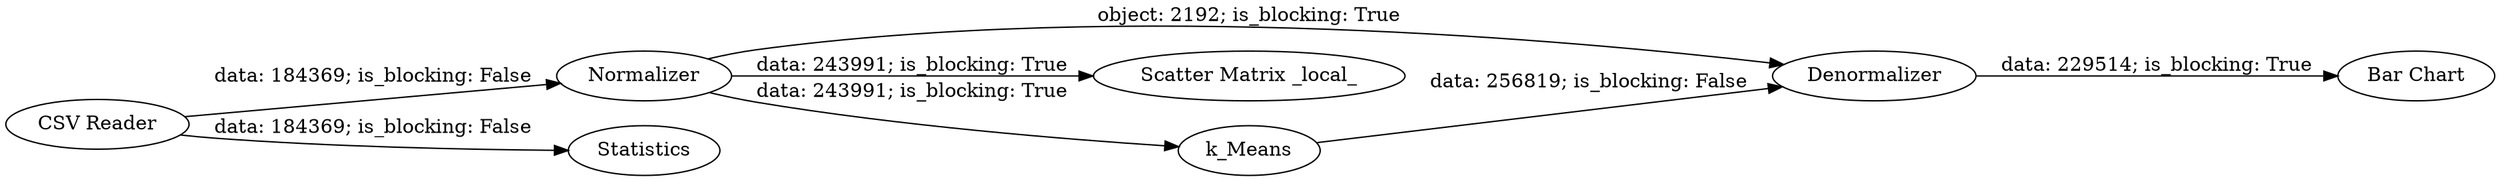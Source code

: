 digraph {
	"-2203289886522212191_2" [label=Normalizer]
	"-2203289886522212191_14" [label=Statistics]
	"-2203289886522212191_4" [label=Denormalizer]
	"-2203289886522212191_27" [label="Scatter Matrix _local_"]
	"-2203289886522212191_1" [label="CSV Reader"]
	"-2203289886522212191_26" [label="Bar Chart"]
	"-2203289886522212191_3" [label=k_Means]
	"-2203289886522212191_1" -> "-2203289886522212191_14" [label="data: 184369; is_blocking: False"]
	"-2203289886522212191_4" -> "-2203289886522212191_26" [label="data: 229514; is_blocking: True"]
	"-2203289886522212191_2" -> "-2203289886522212191_4" [label="object: 2192; is_blocking: True"]
	"-2203289886522212191_2" -> "-2203289886522212191_3" [label="data: 243991; is_blocking: True"]
	"-2203289886522212191_2" -> "-2203289886522212191_27" [label="data: 243991; is_blocking: True"]
	"-2203289886522212191_3" -> "-2203289886522212191_4" [label="data: 256819; is_blocking: False"]
	"-2203289886522212191_1" -> "-2203289886522212191_2" [label="data: 184369; is_blocking: False"]
	rankdir=LR
}
